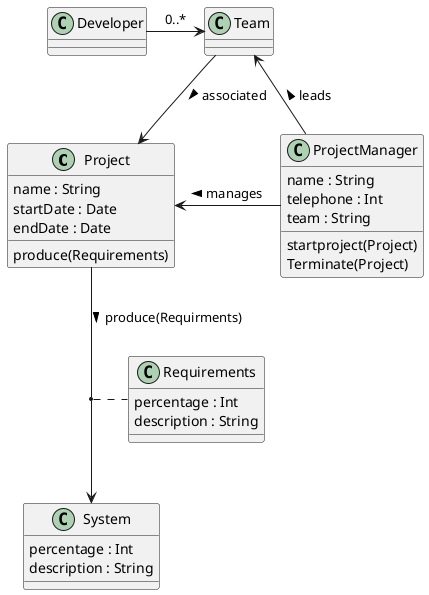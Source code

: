 @startuml
Project <-up- Team : associated <
Team <- ProjectManager : leads <
Project <- ProjectManager : manages <
Project -down-> System : produce(Requirments) >
Developer -> Team : 0..* 
(System, Project) .. Requirements



class Project {
    name : String
    startDate : Date
    endDate : Date
}

class System {
    percentage : Int
    description : String
}

class Requirements {
    percentage : Int
    description : String
}

class ProjectManager {
    name : String
    telephone : Int
    team : String
}
ProjectManager : startproject(Project)
ProjectManager : Terminate(Project) 
Project : produce(Requirements)

@enduml